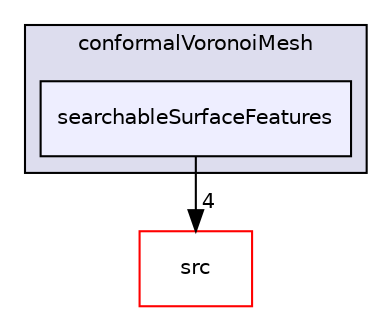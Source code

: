 digraph "applications/utilities/mesh/generation/foamyMesh/conformalVoronoiMesh/searchableSurfaceFeatures" {
  bgcolor=transparent;
  compound=true
  node [ fontsize="10", fontname="Helvetica"];
  edge [ labelfontsize="10", labelfontname="Helvetica"];
  subgraph clusterdir_616e89101b4d92e7765258ddbabd9ee1 {
    graph [ bgcolor="#ddddee", pencolor="black", label="conformalVoronoiMesh" fontname="Helvetica", fontsize="10", URL="dir_616e89101b4d92e7765258ddbabd9ee1.html"]
  dir_f1df6d196b3151b9ad71b4ae721f3070 [shape=box, label="searchableSurfaceFeatures", style="filled", fillcolor="#eeeeff", pencolor="black", URL="dir_f1df6d196b3151b9ad71b4ae721f3070.html"];
  }
  dir_68267d1309a1af8e8297ef4c3efbcdba [shape=box label="src" color="red" URL="dir_68267d1309a1af8e8297ef4c3efbcdba.html"];
  dir_f1df6d196b3151b9ad71b4ae721f3070->dir_68267d1309a1af8e8297ef4c3efbcdba [headlabel="4", labeldistance=1.5 headhref="dir_000564_000730.html"];
}
